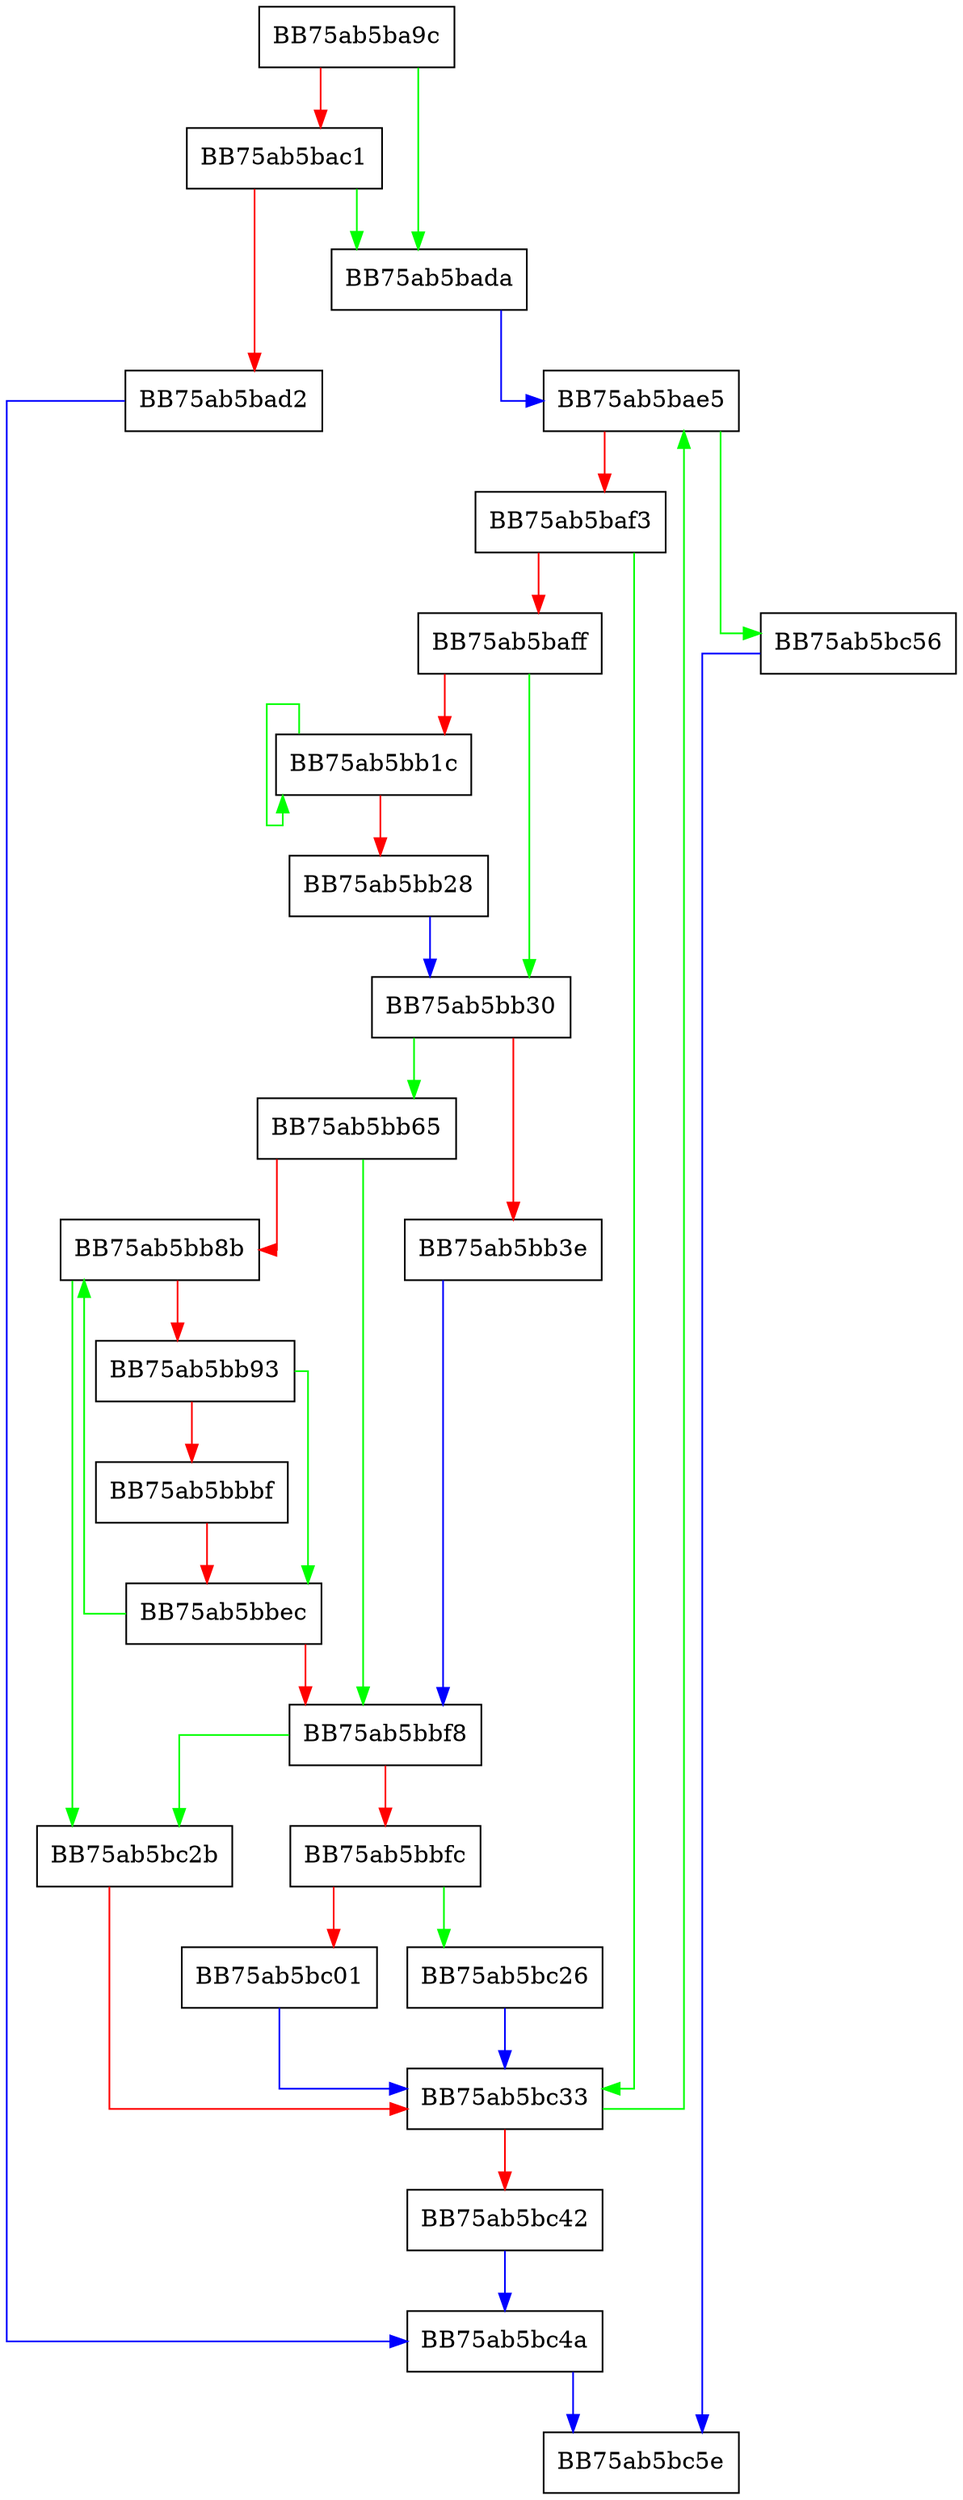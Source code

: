 digraph vdbeSorterMergeTreeBuild {
  node [shape="box"];
  graph [splines=ortho];
  BB75ab5ba9c -> BB75ab5bada [color="green"];
  BB75ab5ba9c -> BB75ab5bac1 [color="red"];
  BB75ab5bac1 -> BB75ab5bada [color="green"];
  BB75ab5bac1 -> BB75ab5bad2 [color="red"];
  BB75ab5bad2 -> BB75ab5bc4a [color="blue"];
  BB75ab5bada -> BB75ab5bae5 [color="blue"];
  BB75ab5bae5 -> BB75ab5bc56 [color="green"];
  BB75ab5bae5 -> BB75ab5baf3 [color="red"];
  BB75ab5baf3 -> BB75ab5bc33 [color="green"];
  BB75ab5baf3 -> BB75ab5baff [color="red"];
  BB75ab5baff -> BB75ab5bb30 [color="green"];
  BB75ab5baff -> BB75ab5bb1c [color="red"];
  BB75ab5bb1c -> BB75ab5bb1c [color="green"];
  BB75ab5bb1c -> BB75ab5bb28 [color="red"];
  BB75ab5bb28 -> BB75ab5bb30 [color="blue"];
  BB75ab5bb30 -> BB75ab5bb65 [color="green"];
  BB75ab5bb30 -> BB75ab5bb3e [color="red"];
  BB75ab5bb3e -> BB75ab5bbf8 [color="blue"];
  BB75ab5bb65 -> BB75ab5bbf8 [color="green"];
  BB75ab5bb65 -> BB75ab5bb8b [color="red"];
  BB75ab5bb8b -> BB75ab5bc2b [color="green"];
  BB75ab5bb8b -> BB75ab5bb93 [color="red"];
  BB75ab5bb93 -> BB75ab5bbec [color="green"];
  BB75ab5bb93 -> BB75ab5bbbf [color="red"];
  BB75ab5bbbf -> BB75ab5bbec [color="red"];
  BB75ab5bbec -> BB75ab5bb8b [color="green"];
  BB75ab5bbec -> BB75ab5bbf8 [color="red"];
  BB75ab5bbf8 -> BB75ab5bc2b [color="green"];
  BB75ab5bbf8 -> BB75ab5bbfc [color="red"];
  BB75ab5bbfc -> BB75ab5bc26 [color="green"];
  BB75ab5bbfc -> BB75ab5bc01 [color="red"];
  BB75ab5bc01 -> BB75ab5bc33 [color="blue"];
  BB75ab5bc26 -> BB75ab5bc33 [color="blue"];
  BB75ab5bc2b -> BB75ab5bc33 [color="red"];
  BB75ab5bc33 -> BB75ab5bae5 [color="green"];
  BB75ab5bc33 -> BB75ab5bc42 [color="red"];
  BB75ab5bc42 -> BB75ab5bc4a [color="blue"];
  BB75ab5bc4a -> BB75ab5bc5e [color="blue"];
  BB75ab5bc56 -> BB75ab5bc5e [color="blue"];
}
